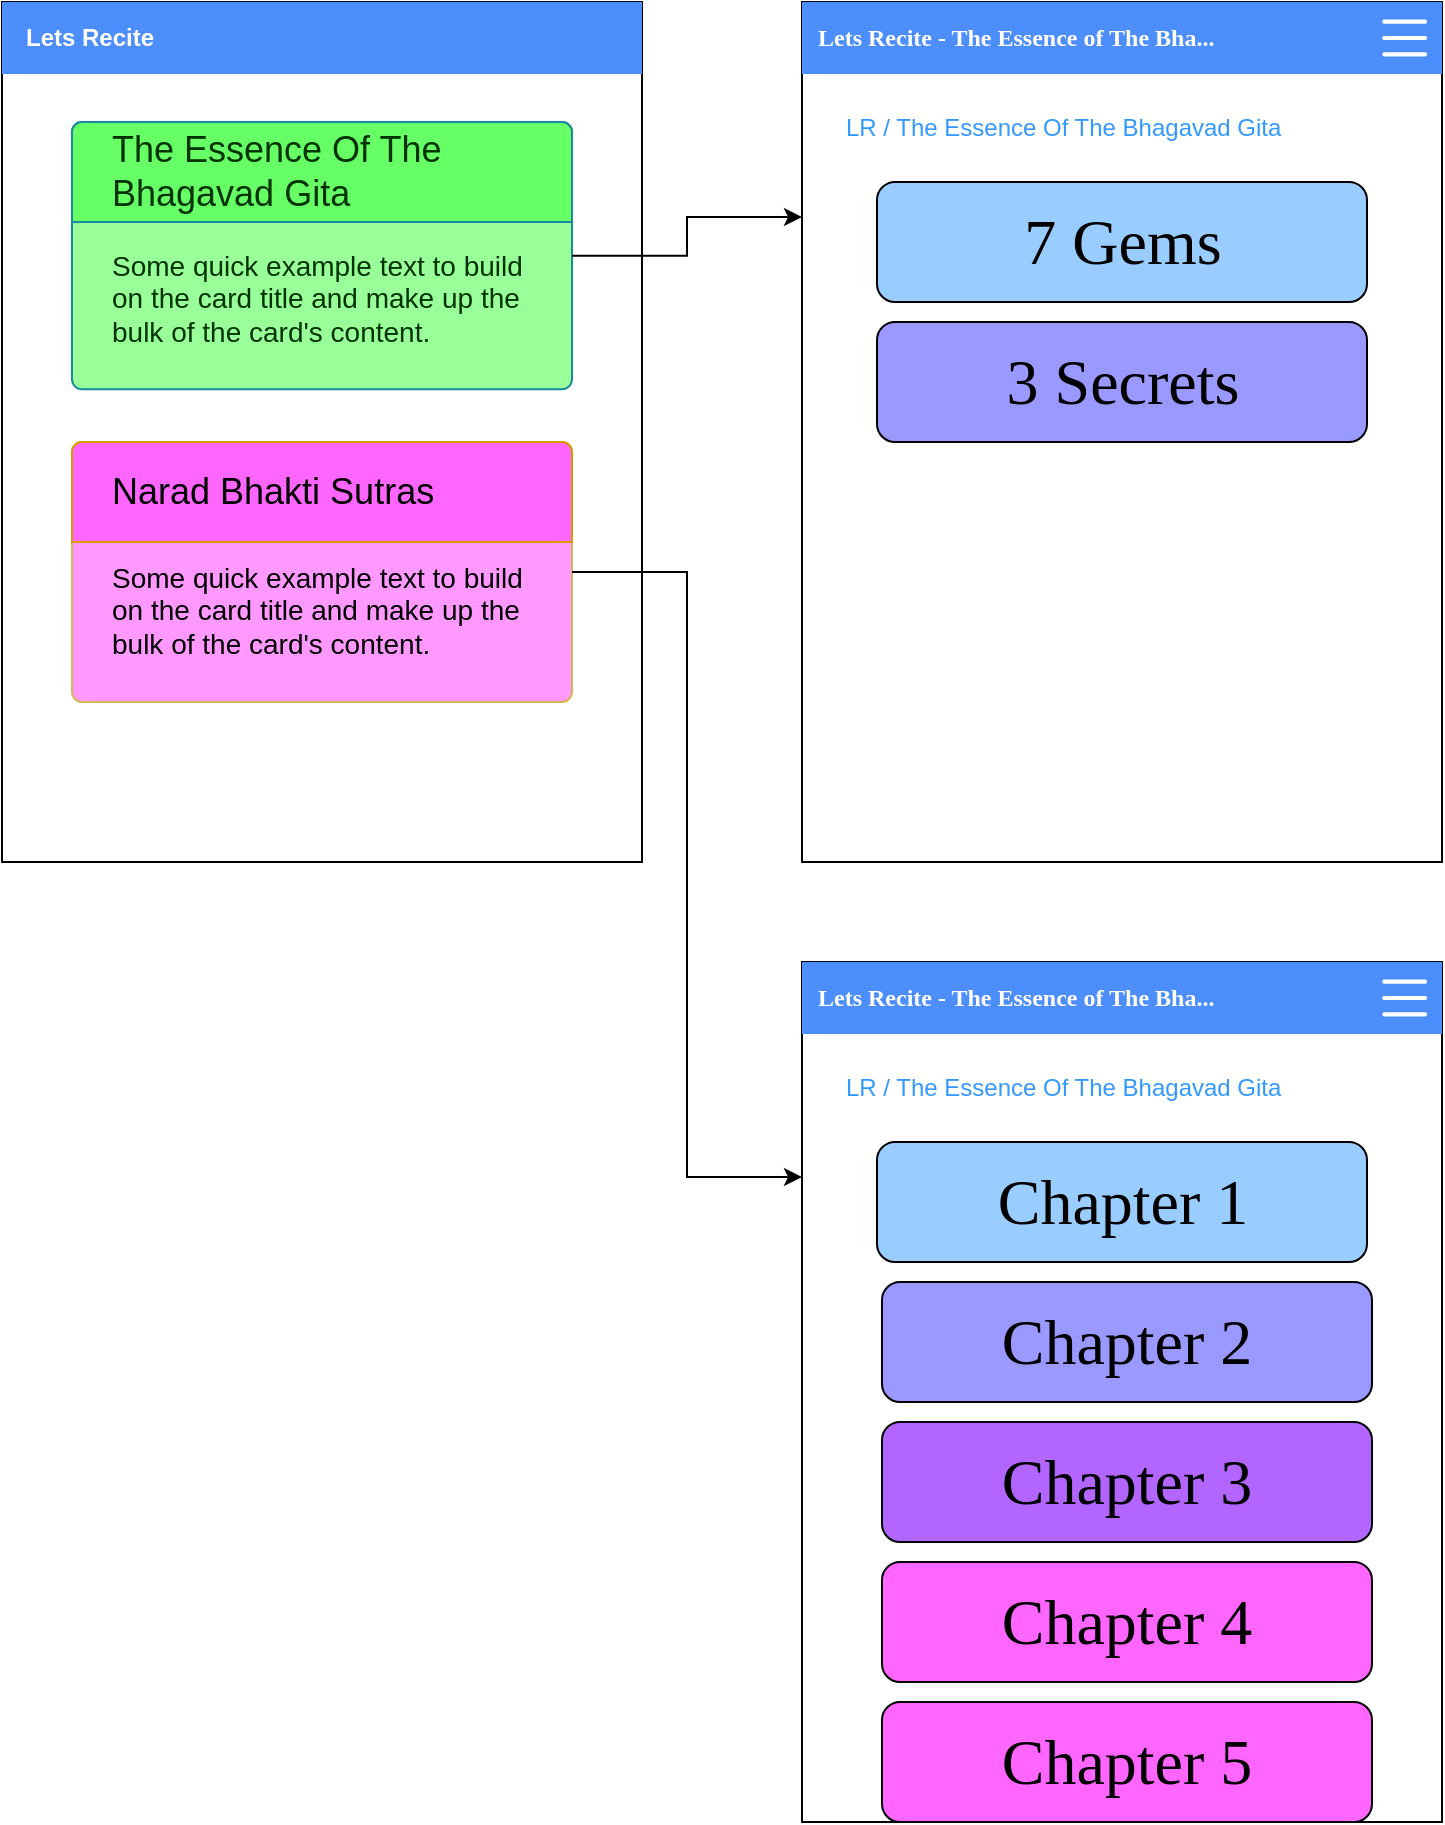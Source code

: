 <mxfile version="24.6.2" type="github" pages="2">
  <diagram name="Version 2" id="UMCraz2ozo_AV8kpycfj">
    <mxGraphModel dx="1907" dy="1178" grid="1" gridSize="10" guides="1" tooltips="1" connect="1" arrows="1" fold="1" page="1" pageScale="1" pageWidth="850" pageHeight="1100" math="0" shadow="0">
      <root>
        <mxCell id="0" />
        <mxCell id="1" parent="0" />
        <mxCell id="FgUyRgX1d-CwVRAhHDfW-1" value="" style="group" vertex="1" connectable="0" parent="1">
          <mxGeometry x="440" y="80" width="320" height="430" as="geometry" />
        </mxCell>
        <mxCell id="FgUyRgX1d-CwVRAhHDfW-2" value="" style="rounded=0;whiteSpace=wrap;html=1;" vertex="1" parent="FgUyRgX1d-CwVRAhHDfW-1">
          <mxGeometry width="320" height="430" as="geometry" />
        </mxCell>
        <mxCell id="FgUyRgX1d-CwVRAhHDfW-3" value="&lt;div align=&quot;left&quot;&gt;&lt;font color=&quot;#ffffff&quot;&gt;&lt;b&gt;&amp;nbsp;&amp;nbsp; Lets Recite&lt;/b&gt;&lt;/font&gt;&lt;/div&gt;" style="rounded=0;whiteSpace=wrap;html=1;fillColor=#4C8EFB;strokeColor=none;align=left;" vertex="1" parent="FgUyRgX1d-CwVRAhHDfW-1">
          <mxGeometry width="320" height="36" as="geometry" />
        </mxCell>
        <mxCell id="a5rxuozpXgu31T1SbxIO-4" value="Some quick example text to build on the card title and make up the bulk of the card&#39;s content." style="html=1;shadow=0;dashed=0;shape=mxgraph.bootstrap.rrect;rSize=5;strokeColor=#188C9C;html=1;whiteSpace=wrap;fillColor=#99FF99;fontColor=#003300;verticalAlign=bottom;align=left;spacing=20;spacingBottom=0;fontSize=14;" vertex="1" parent="FgUyRgX1d-CwVRAhHDfW-1">
          <mxGeometry x="35" y="60" width="250" height="133.66" as="geometry" />
        </mxCell>
        <mxCell id="a5rxuozpXgu31T1SbxIO-5" value="The Essence Of The Bhagavad Gita" style="html=1;shadow=0;dashed=0;shape=mxgraph.bootstrap.topButton;rSize=5;perimeter=none;whiteSpace=wrap;fillColor=#66FF66;strokeColor=#188C9C;fontColor=#003300;resizeWidth=1;fontSize=18;align=left;spacing=20;" vertex="1" parent="a5rxuozpXgu31T1SbxIO-4">
          <mxGeometry width="250" height="50" relative="1" as="geometry" />
        </mxCell>
        <mxCell id="a5rxuozpXgu31T1SbxIO-6" value="Some quick example text to build on the card title and make up the bulk of the card&#39;s content." style="html=1;shadow=0;dashed=0;shape=mxgraph.bootstrap.rrect;rSize=5;strokeColor=#d6b656;html=1;whiteSpace=wrap;fillColor=#FF99FF;verticalAlign=bottom;align=left;spacing=20;spacingBottom=0;fontSize=14;" vertex="1" parent="FgUyRgX1d-CwVRAhHDfW-1">
          <mxGeometry x="35" y="220" width="250" height="130" as="geometry" />
        </mxCell>
        <mxCell id="a5rxuozpXgu31T1SbxIO-7" value="Narad Bhakti Sutras" style="html=1;shadow=0;dashed=0;shape=mxgraph.bootstrap.topButton;rSize=5;perimeter=none;whiteSpace=wrap;fillColor=#FF66FF;strokeColor=#d79b00;resizeWidth=1;fontSize=18;align=left;spacing=20;" vertex="1" parent="a5rxuozpXgu31T1SbxIO-6">
          <mxGeometry width="250" height="50" relative="1" as="geometry" />
        </mxCell>
        <mxCell id="FgUyRgX1d-CwVRAhHDfW-4" value="" style="group;fontSize=42;" vertex="1" connectable="0" parent="1">
          <mxGeometry x="840" y="80" width="320" height="430" as="geometry" />
        </mxCell>
        <mxCell id="FgUyRgX1d-CwVRAhHDfW-5" value="" style="rounded=0;whiteSpace=wrap;html=1;" vertex="1" parent="FgUyRgX1d-CwVRAhHDfW-4">
          <mxGeometry width="320" height="430" as="geometry" />
        </mxCell>
        <mxCell id="FgUyRgX1d-CwVRAhHDfW-6" value="&lt;font face=&quot;Verdana&quot; color=&quot;#ffffff&quot;&gt;&lt;b&gt;&amp;nbsp; Lets Recite - The Essence of The Bha...&lt;/b&gt;&lt;/font&gt;" style="rounded=0;whiteSpace=wrap;html=1;fillColor=#4C8EFB;strokeColor=none;align=left;" vertex="1" parent="FgUyRgX1d-CwVRAhHDfW-4">
          <mxGeometry width="320" height="36" as="geometry" />
        </mxCell>
        <mxCell id="UcMiy5Lkr7W-LVcpt4RS-1" value="" style="shape=image;verticalLabelPosition=bottom;labelBackgroundColor=default;verticalAlign=top;aspect=fixed;imageAspect=0;image=data:image/svg+xml,PHN2ZyB2aWV3Qm94PSIwIDAgMTYgMTYiIGNsYXNzPSJiaSBiaS1saXN0IiBmaWxsPSJ3aGl0ZSIgaGVpZ2h0PSIxNiIgd2lkdGg9IjE2IiB4bWxucz0iaHR0cDovL3d3dy53My5vcmcvMjAwMC9zdmciPiYjeGE7ICA8cGF0aCBkPSJNMi41IDEyYS41LjUgMCAwIDEgLjUtLjVoMTBhLjUuNSAwIDAgMSAwIDFIM2EuNS41IDAgMCAxLS41LS41bTAtNGEuNS41IDAgMCAxIC41LS41aDEwYS41LjUgMCAwIDEgMCAxSDNhLjUuNSAwIDAgMS0uNS0uNW0wLTRhLjUuNSAwIDAgMSAuNS0uNWgxMGEuNS41IDAgMCAxIDAgMUgzYS41LjUgMCAwIDEtLjUtLjUiIGZpbGwtcnVsZT0iZXZlbm9kZCIvPiYjeGE7PC9zdmc+;" vertex="1" parent="FgUyRgX1d-CwVRAhHDfW-4">
          <mxGeometry x="284.996" y="1.66" width="32.686" height="32.686" as="geometry" />
        </mxCell>
        <mxCell id="UcMiy5Lkr7W-LVcpt4RS-2" value="&lt;font color=&quot;#3399ff&quot;&gt;LR / The Essence Of The Bhagavad Gita &lt;/font&gt;" style="fillColor=none;strokeColor=none;html=1;fontColor=#0000FF;align=left;verticalAlign=middle;whiteSpace=wrap;fontSize=12;fontStyle=0" vertex="1" parent="FgUyRgX1d-CwVRAhHDfW-4">
          <mxGeometry x="20" y="50" width="230" height="25" as="geometry" />
        </mxCell>
        <mxCell id="UcMiy5Lkr7W-LVcpt4RS-5" value="&lt;font style=&quot;font-size: 32px;&quot;&gt;7 Gems&lt;/font&gt;" style="rounded=1;whiteSpace=wrap;html=1;fontFamily=Cedarville Cursive;fontSource=https%3A%2F%2Ffonts.googleapis.com%2Fcss%3Ffamily%3DCedarville%2BCursive;fillColor=#99CCFF;" vertex="1" parent="FgUyRgX1d-CwVRAhHDfW-4">
          <mxGeometry x="37.5" y="90" width="245" height="60" as="geometry" />
        </mxCell>
        <mxCell id="UcMiy5Lkr7W-LVcpt4RS-6" value="&lt;font style=&quot;font-size: 32px;&quot; face=&quot;Cedarville Cursive&quot;&gt;3 Secrets&lt;br&gt;&lt;/font&gt;" style="rounded=1;whiteSpace=wrap;html=1;fillColor=#9999FF;" vertex="1" parent="FgUyRgX1d-CwVRAhHDfW-4">
          <mxGeometry x="37.5" y="160" width="245" height="60" as="geometry" />
        </mxCell>
        <mxCell id="UcMiy5Lkr7W-LVcpt4RS-7" style="edgeStyle=orthogonalEdgeStyle;rounded=0;orthogonalLoop=1;jettySize=auto;html=1;entryX=0;entryY=0.25;entryDx=0;entryDy=0;" edge="1" parent="1" source="a5rxuozpXgu31T1SbxIO-4" target="FgUyRgX1d-CwVRAhHDfW-5">
          <mxGeometry relative="1" as="geometry" />
        </mxCell>
        <mxCell id="UcMiy5Lkr7W-LVcpt4RS-8" value="" style="group;fontSize=42;" vertex="1" connectable="0" parent="1">
          <mxGeometry x="840" y="560" width="320" height="430" as="geometry" />
        </mxCell>
        <mxCell id="UcMiy5Lkr7W-LVcpt4RS-9" value="" style="rounded=0;whiteSpace=wrap;html=1;" vertex="1" parent="UcMiy5Lkr7W-LVcpt4RS-8">
          <mxGeometry width="320" height="430" as="geometry" />
        </mxCell>
        <mxCell id="UcMiy5Lkr7W-LVcpt4RS-10" value="&lt;font face=&quot;Verdana&quot; color=&quot;#ffffff&quot;&gt;&lt;b&gt;&amp;nbsp; Lets Recite - The Essence of The Bha...&lt;/b&gt;&lt;/font&gt;" style="rounded=0;whiteSpace=wrap;html=1;fillColor=#4C8EFB;strokeColor=none;align=left;" vertex="1" parent="UcMiy5Lkr7W-LVcpt4RS-8">
          <mxGeometry width="320" height="36" as="geometry" />
        </mxCell>
        <mxCell id="UcMiy5Lkr7W-LVcpt4RS-11" value="" style="shape=image;verticalLabelPosition=bottom;labelBackgroundColor=default;verticalAlign=top;aspect=fixed;imageAspect=0;image=data:image/svg+xml,PHN2ZyB2aWV3Qm94PSIwIDAgMTYgMTYiIGNsYXNzPSJiaSBiaS1saXN0IiBmaWxsPSJ3aGl0ZSIgaGVpZ2h0PSIxNiIgd2lkdGg9IjE2IiB4bWxucz0iaHR0cDovL3d3dy53My5vcmcvMjAwMC9zdmciPiYjeGE7ICA8cGF0aCBkPSJNMi41IDEyYS41LjUgMCAwIDEgLjUtLjVoMTBhLjUuNSAwIDAgMSAwIDFIM2EuNS41IDAgMCAxLS41LS41bTAtNGEuNS41IDAgMCAxIC41LS41aDEwYS41LjUgMCAwIDEgMCAxSDNhLjUuNSAwIDAgMS0uNS0uNW0wLTRhLjUuNSAwIDAgMSAuNS0uNWgxMGEuNS41IDAgMCAxIDAgMUgzYS41LjUgMCAwIDEtLjUtLjUiIGZpbGwtcnVsZT0iZXZlbm9kZCIvPiYjeGE7PC9zdmc+;" vertex="1" parent="UcMiy5Lkr7W-LVcpt4RS-8">
          <mxGeometry x="284.996" y="1.66" width="32.686" height="32.686" as="geometry" />
        </mxCell>
        <mxCell id="UcMiy5Lkr7W-LVcpt4RS-12" value="&lt;font color=&quot;#3399ff&quot;&gt;LR / The Essence Of The Bhagavad Gita &lt;/font&gt;" style="fillColor=none;strokeColor=none;html=1;fontColor=#0000FF;align=left;verticalAlign=middle;whiteSpace=wrap;fontSize=12;fontStyle=0" vertex="1" parent="UcMiy5Lkr7W-LVcpt4RS-8">
          <mxGeometry x="20" y="50" width="230" height="25" as="geometry" />
        </mxCell>
        <mxCell id="UcMiy5Lkr7W-LVcpt4RS-13" value="&lt;font style=&quot;font-size: 32px;&quot;&gt;Chapter 1&lt;br&gt;&lt;/font&gt;" style="rounded=1;whiteSpace=wrap;html=1;fontFamily=Cedarville Cursive;fontSource=https%3A%2F%2Ffonts.googleapis.com%2Fcss%3Ffamily%3DCedarville%2BCursive;fillColor=#99CCFF;" vertex="1" parent="UcMiy5Lkr7W-LVcpt4RS-8">
          <mxGeometry x="37.5" y="90" width="245" height="60" as="geometry" />
        </mxCell>
        <mxCell id="UcMiy5Lkr7W-LVcpt4RS-14" value="&lt;font style=&quot;font-size: 32px;&quot; face=&quot;Cedarville Cursive&quot;&gt;Chapter 2&lt;br&gt;&lt;/font&gt;" style="rounded=1;whiteSpace=wrap;html=1;fillColor=#9999FF;" vertex="1" parent="UcMiy5Lkr7W-LVcpt4RS-8">
          <mxGeometry x="40" y="160" width="245" height="60" as="geometry" />
        </mxCell>
        <mxCell id="UcMiy5Lkr7W-LVcpt4RS-16" value="&lt;font style=&quot;font-size: 32px;&quot; face=&quot;Cedarville Cursive&quot;&gt;Chapter 3&lt;br&gt;&lt;/font&gt;" style="rounded=1;whiteSpace=wrap;html=1;fillColor=#B266FF;" vertex="1" parent="UcMiy5Lkr7W-LVcpt4RS-8">
          <mxGeometry x="40" y="230" width="245" height="60" as="geometry" />
        </mxCell>
        <mxCell id="UcMiy5Lkr7W-LVcpt4RS-17" value="&lt;font style=&quot;font-size: 32px;&quot; face=&quot;Cedarville Cursive&quot;&gt;Chapter 4&lt;br&gt;&lt;/font&gt;" style="rounded=1;whiteSpace=wrap;html=1;fillColor=#FF66FF;" vertex="1" parent="UcMiy5Lkr7W-LVcpt4RS-8">
          <mxGeometry x="40" y="300" width="245" height="60" as="geometry" />
        </mxCell>
        <mxCell id="UcMiy5Lkr7W-LVcpt4RS-18" value="&lt;font style=&quot;font-size: 32px;&quot; face=&quot;Cedarville Cursive&quot;&gt;Chapter 5&lt;br&gt;&lt;/font&gt;" style="rounded=1;whiteSpace=wrap;html=1;fillColor=#FF66FF;" vertex="1" parent="UcMiy5Lkr7W-LVcpt4RS-8">
          <mxGeometry x="40" y="370" width="245" height="60" as="geometry" />
        </mxCell>
        <mxCell id="UcMiy5Lkr7W-LVcpt4RS-15" style="edgeStyle=orthogonalEdgeStyle;rounded=0;orthogonalLoop=1;jettySize=auto;html=1;entryX=0;entryY=0.25;entryDx=0;entryDy=0;" edge="1" parent="1" source="a5rxuozpXgu31T1SbxIO-6" target="UcMiy5Lkr7W-LVcpt4RS-9">
          <mxGeometry relative="1" as="geometry" />
        </mxCell>
      </root>
    </mxGraphModel>
  </diagram>
  <diagram id="FrvKU-1WmwjjgQu90Lsc" name="components">
    <mxGraphModel dx="953" dy="589" grid="1" gridSize="10" guides="1" tooltips="1" connect="1" arrows="1" fold="1" page="1" pageScale="1" pageWidth="850" pageHeight="1100" math="0" shadow="0">
      <root>
        <mxCell id="0" />
        <mxCell id="1" parent="0" />
        <mxCell id="98rGy2QlHynD_Cpla1FU-1" value="" style="group" vertex="1" connectable="0" parent="1">
          <mxGeometry x="180" y="20" width="261.54" height="510" as="geometry" />
        </mxCell>
        <mxCell id="98rGy2QlHynD_Cpla1FU-2" value="" style="rounded=0;whiteSpace=wrap;html=1;" vertex="1" parent="98rGy2QlHynD_Cpla1FU-1">
          <mxGeometry x="9" y="30" width="245" height="440" as="geometry" />
        </mxCell>
        <mxCell id="98rGy2QlHynD_Cpla1FU-3" value="" style="verticalLabelPosition=bottom;verticalAlign=top;html=1;shadow=0;dashed=0;strokeWidth=1;shape=mxgraph.android.phone2;strokeColor=#c0c0c0;" vertex="1" parent="98rGy2QlHynD_Cpla1FU-1">
          <mxGeometry width="261.54" height="510" as="geometry" />
        </mxCell>
        <mxCell id="m69mBlJTR-rRHD0XRASf-1" value="" style="group" vertex="1" connectable="0" parent="1">
          <mxGeometry x="480" y="40" width="243.23" height="36" as="geometry" />
        </mxCell>
        <mxCell id="m69mBlJTR-rRHD0XRASf-2" value="&lt;div align=&quot;left&quot;&gt;&lt;font color=&quot;#ffffff&quot;&gt;&lt;b&gt;&amp;nbsp;&amp;nbsp; Lets Recite&lt;/b&gt;&lt;/font&gt;&lt;/div&gt;" style="rounded=0;whiteSpace=wrap;html=1;fillColor=#4C8EFB;strokeColor=none;align=left;" vertex="1" parent="m69mBlJTR-rRHD0XRASf-1">
          <mxGeometry width="243.23" height="36" as="geometry" />
        </mxCell>
        <mxCell id="m69mBlJTR-rRHD0XRASf-3" value="" style="shape=image;verticalLabelPosition=bottom;labelBackgroundColor=default;verticalAlign=top;aspect=fixed;imageAspect=0;image=data:image/svg+xml,PHN2ZyB2aWV3Qm94PSIwIDAgMTYgMTYiIGNsYXNzPSJiaSBiaS1saXN0IiBmaWxsPSJ3aGl0ZSIgaGVpZ2h0PSIxNiIgd2lkdGg9IjE2IiB4bWxucz0iaHR0cDovL3d3dy53My5vcmcvMjAwMC9zdmciPiYjeGE7ICA8cGF0aCBkPSJNMi41IDEyYS41LjUgMCAwIDEgLjUtLjVoMTBhLjUuNSAwIDAgMSAwIDFIM2EuNS41IDAgMCAxLS41LS41bTAtNGEuNS41IDAgMCAxIC41LS41aDEwYS41LjUgMCAwIDEgMCAxSDNhLjUuNSAwIDAgMS0uNS0uNW0wLTRhLjUuNSAwIDAgMSAuNS0uNWgxMGEuNS41IDAgMCAxIDAgMUgzYS41LjUgMCAwIDEtLjUtLjUiIGZpbGwtcnVsZT0iZXZlbm9kZCIvPiYjeGE7PC9zdmc+;" vertex="1" parent="m69mBlJTR-rRHD0XRASf-1">
          <mxGeometry x="209.996" y="1.66" width="32.686" height="32.686" as="geometry" />
        </mxCell>
        <mxCell id="XvR8V0o3OYKLG-ZSCt6T-1" value="" style="group" vertex="1" connectable="0" parent="1">
          <mxGeometry x="480" y="120" width="320" height="430" as="geometry" />
        </mxCell>
        <mxCell id="XvR8V0o3OYKLG-ZSCt6T-2" value="" style="rounded=0;whiteSpace=wrap;html=1;" vertex="1" parent="XvR8V0o3OYKLG-ZSCt6T-1">
          <mxGeometry width="320" height="430" as="geometry" />
        </mxCell>
        <mxCell id="XvR8V0o3OYKLG-ZSCt6T-3" value="&lt;div align=&quot;left&quot;&gt;&lt;font color=&quot;#ffffff&quot;&gt;&lt;b&gt;&amp;nbsp;&amp;nbsp; Lets Recite&lt;/b&gt;&lt;/font&gt;&lt;/div&gt;" style="rounded=0;whiteSpace=wrap;html=1;fillColor=#4C8EFB;strokeColor=none;align=left;" vertex="1" parent="XvR8V0o3OYKLG-ZSCt6T-1">
          <mxGeometry width="320" height="36" as="geometry" />
        </mxCell>
      </root>
    </mxGraphModel>
  </diagram>
</mxfile>
